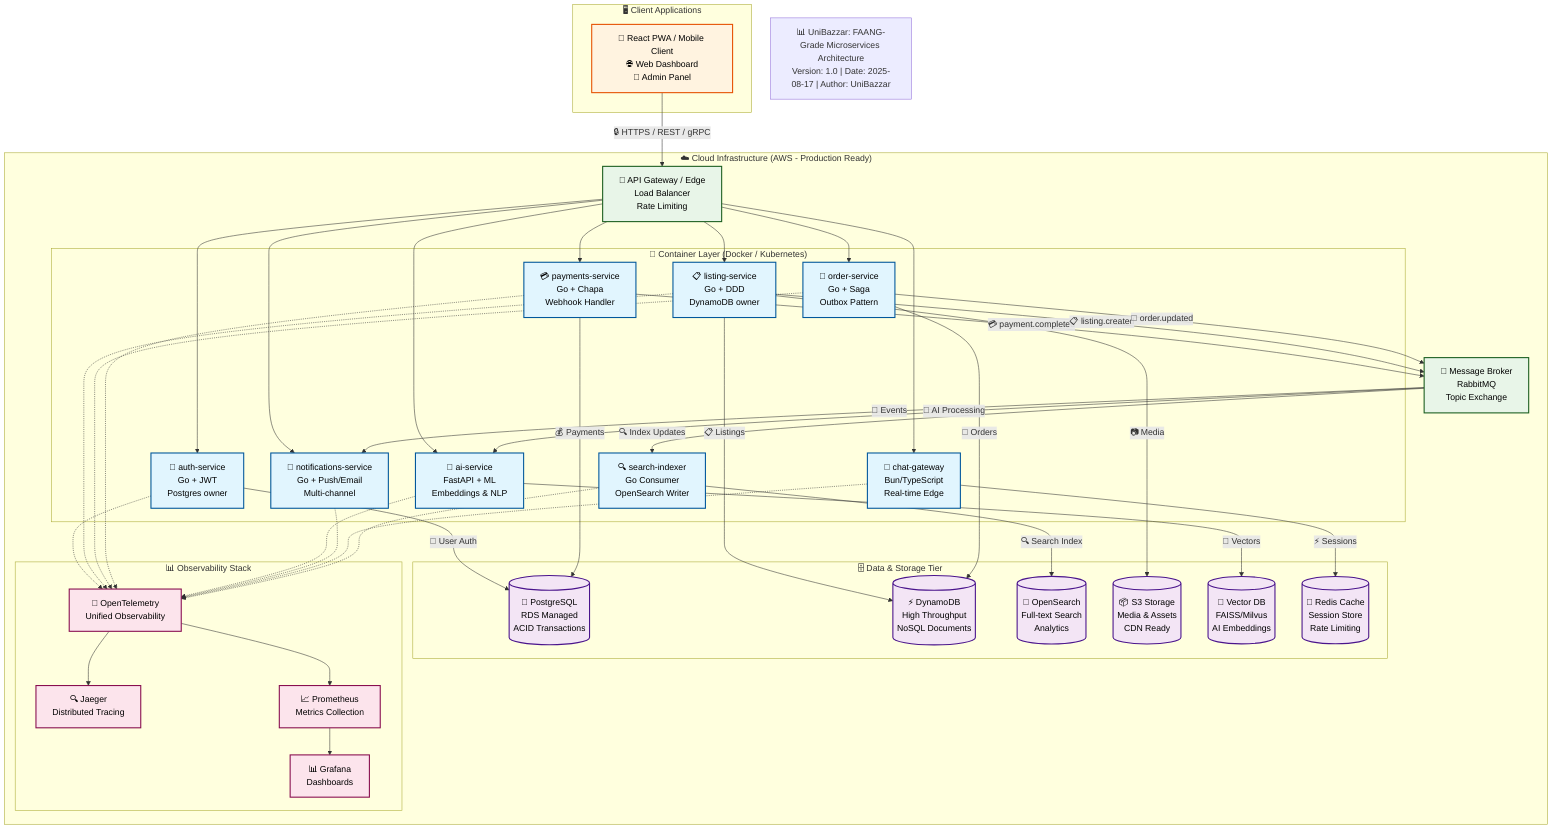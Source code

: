 %% Version: 1.0
graph TD
  meta["📊 UniBazzar: FAANG-Grade Microservices Architecture<br/>Version: 1.0 | Date: 2025-08-17 | Author: UniBazzar"]

  subgraph Clients ["🖥️ Client Applications"]
    C1[📱 React PWA / Mobile Client<br/>🌐 Web Dashboard<br/>📧 Admin Panel]
  end

  subgraph Cloud_Infrastructure["☁️ Cloud Infrastructure (AWS - Production Ready)"]
    GW[🚪 API Gateway / Edge<br/>Load Balancer<br/>Rate Limiting]
    I[📨 Message Broker<br/>RabbitMQ<br/>Topic Exchange]
    
    subgraph K8s["🐳 Container Layer (Docker / Kubernetes)"]
      A[🔐 auth-service<br/>Go + JWT<br/>Postgres owner]
      L[📋 listing-service<br/>Go + DDD<br/>DynamoDB owner]
      O[🛒 order-service<br/>Go + Saga<br/>Outbox Pattern]
      P[💳 payments-service<br/>Go + Chapa<br/>Webhook Handler]
      AI[🤖 ai-service<br/>FastAPI + ML<br/>Embeddings & NLP]
      N[📢 notifications-service<br/>Go + Push/Email<br/>Multi-channel]
      CH[💬 chat-gateway<br/>Bun/TypeScript<br/>Real-time Edge]
      SI[🔍 search-indexer<br/>Go Consumer<br/>OpenSearch Writer]
    end

    subgraph Data["🗄️ Data & Storage Tier"]
      PG[(🐘 PostgreSQL<br/>RDS Managed<br/>ACID Transactions)]
      DDB[(⚡ DynamoDB<br/>High Throughput<br/>NoSQL Documents)]
      OS[(🔎 OpenSearch<br/>Full-text Search<br/>Analytics)]
      S3[(📦 S3 Storage<br/>Media & Assets<br/>CDN Ready)]
      VEC[(🧠 Vector DB<br/>FAISS/Milvus<br/>AI Embeddings)]
      REDIS[(🚀 Redis Cache<br/>Session Store<br/>Rate Limiting)]
    end

    subgraph Observability ["📊 Observability Stack"]
      JAEGER[🔍 Jaeger<br/>Distributed Tracing]
      PROM[📈 Prometheus<br/>Metrics Collection]
      GRAF[📊 Grafana<br/>Dashboards]
      OTEL[🎯 OpenTelemetry<br/>Unified Observability]
    end
  end

  %% Client connections
  C1 -->|🔒 HTTPS / REST / gRPC| GW
  GW --> A
  GW --> L
  GW --> O
  GW --> P
  GW --> AI
  GW --> N
  GW --> CH

  %% Service to database connections
  A --> |🔐 User Auth| PG
  P --> |💰 Payments| PG
  L --> |📋 Listings| DDB
  O --> |🛒 Orders| DDB
  L --> |📷 Media| S3
  AI --> |🧠 Vectors| VEC
  SI --> |🔍 Search Index| OS
  CH --> |⚡ Sessions| REDIS

  %% Event flows
  P --> |💳 payment.completed| I
  L --> |📋 listing.created| I
  O --> |🛒 order.updated| I
  I --> |📨 Events| N
  I --> |🔍 Index Updates| SI
  I --> |🤖 AI Processing| AI

  %% Observability connections
  A -.-> OTEL
  L -.-> OTEL  
  O -.-> OTEL
  P -.-> OTEL
  AI -.-> OTEL
  N -.-> OTEL
  CH -.-> OTEL
  SI -.-> OTEL
  
  OTEL --> JAEGER
  OTEL --> PROM
  PROM --> GRAF

  %% Styling
  classDef services fill:#e1f5fe,stroke:#01579b,stroke-width:2px,color:#000;
  classDef databases fill:#f3e5f5,stroke:#4a148c,stroke-width:2px,color:#000;
  classDef infrastructure fill:#e8f5e8,stroke:#1b5e20,stroke-width:2px,color:#000;
  classDef clients fill:#fff3e0,stroke:#e65100,stroke-width:2px,color:#000;
  classDef observability fill:#fce4ec,stroke:#880e4f,stroke-width:2px,color:#000;
  
  class A,L,O,P,AI,N,CH,SI services;
  class PG,DDB,OS,S3,VEC,REDIS databases;
  class GW,I infrastructure;
  class C1 clients;
  class JAEGER,PROM,GRAF,OTEL observability;